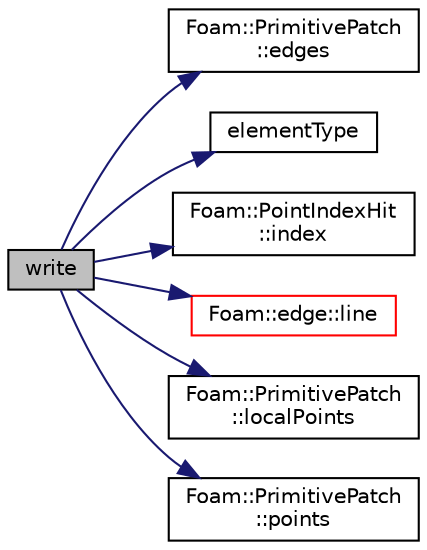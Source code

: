 digraph "write"
{
  bgcolor="transparent";
  edge [fontname="Helvetica",fontsize="10",labelfontname="Helvetica",labelfontsize="10"];
  node [fontname="Helvetica",fontsize="10",shape=record];
  rankdir="LR";
  Node56 [label="write",height=0.2,width=0.4,color="black", fillcolor="grey75", style="filled", fontcolor="black"];
  Node56 -> Node57 [color="midnightblue",fontsize="10",style="solid",fontname="Helvetica"];
  Node57 [label="Foam::PrimitivePatch\l::edges",height=0.2,width=0.4,color="black",URL="$a28693.html#a21d764179912ddda5c6f95193c289846",tooltip="Return list of edges, address into LOCAL point list. "];
  Node56 -> Node58 [color="midnightblue",fontsize="10",style="solid",fontname="Helvetica"];
  Node58 [label="elementType",height=0.2,width=0.4,color="black",URL="$a26653.html#a330a534b855e6ab71363eefb6c455014"];
  Node56 -> Node59 [color="midnightblue",fontsize="10",style="solid",fontname="Helvetica"];
  Node59 [label="Foam::PointIndexHit\l::index",height=0.2,width=0.4,color="black",URL="$a28721.html#a4a438520bb14406481732edc13c119c7",tooltip="Return index. "];
  Node56 -> Node60 [color="midnightblue",fontsize="10",style="solid",fontname="Helvetica"];
  Node60 [label="Foam::edge::line",height=0.2,width=0.4,color="red",URL="$a28361.html#a7e77f7ccd244bd2018175b700da722ca",tooltip="Return edge line. "];
  Node56 -> Node64 [color="midnightblue",fontsize="10",style="solid",fontname="Helvetica"];
  Node64 [label="Foam::PrimitivePatch\l::localPoints",height=0.2,width=0.4,color="black",URL="$a28693.html#aca6c65ee2831bb6795149af7635640a2",tooltip="Return pointField of points in patch. "];
  Node56 -> Node65 [color="midnightblue",fontsize="10",style="solid",fontname="Helvetica"];
  Node65 [label="Foam::PrimitivePatch\l::points",height=0.2,width=0.4,color="black",URL="$a28693.html#aa3c7d968f31c88780c663876f64ef6a6",tooltip="Return reference to global points. "];
}
